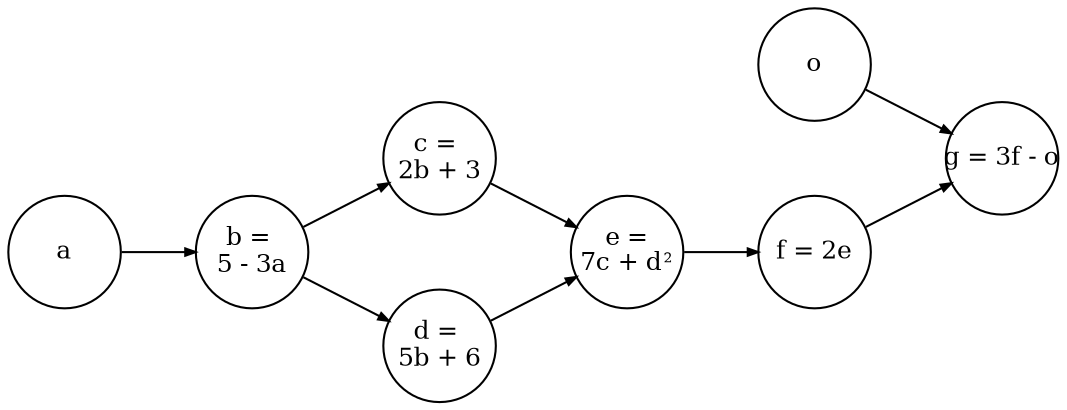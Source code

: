 digraph ComputationalGraph1 {
    rankdir=LR;
    ranksep=0.5;
    newrank=true;
    splines=line;
    nodesep=0.5;
    forcelabels=true;
    node[
        // label="",
        fixedsize=true, 
        width=0.75,
        height=0.75,
        fontsize=12, 
        shape=circle
    ];
    edge[color=black, arrowsize=0.5, fontsize = 14];

    b [label="b = \n5 - 3a"]
    c [label="c = \n2b + 3"]
    d [label="d = \n5b + 6"]
    e [label=<e =<br/>7c + d<font point-size="8"><sup>2</sup></font>>]
    f [label="f = 2e"]
    g [label="g = 3f - o"]
    

    a -> b
    b -> c
    b -> d
    c -> e
    d -> e
    e -> f
    f -> g
    o -> g
}